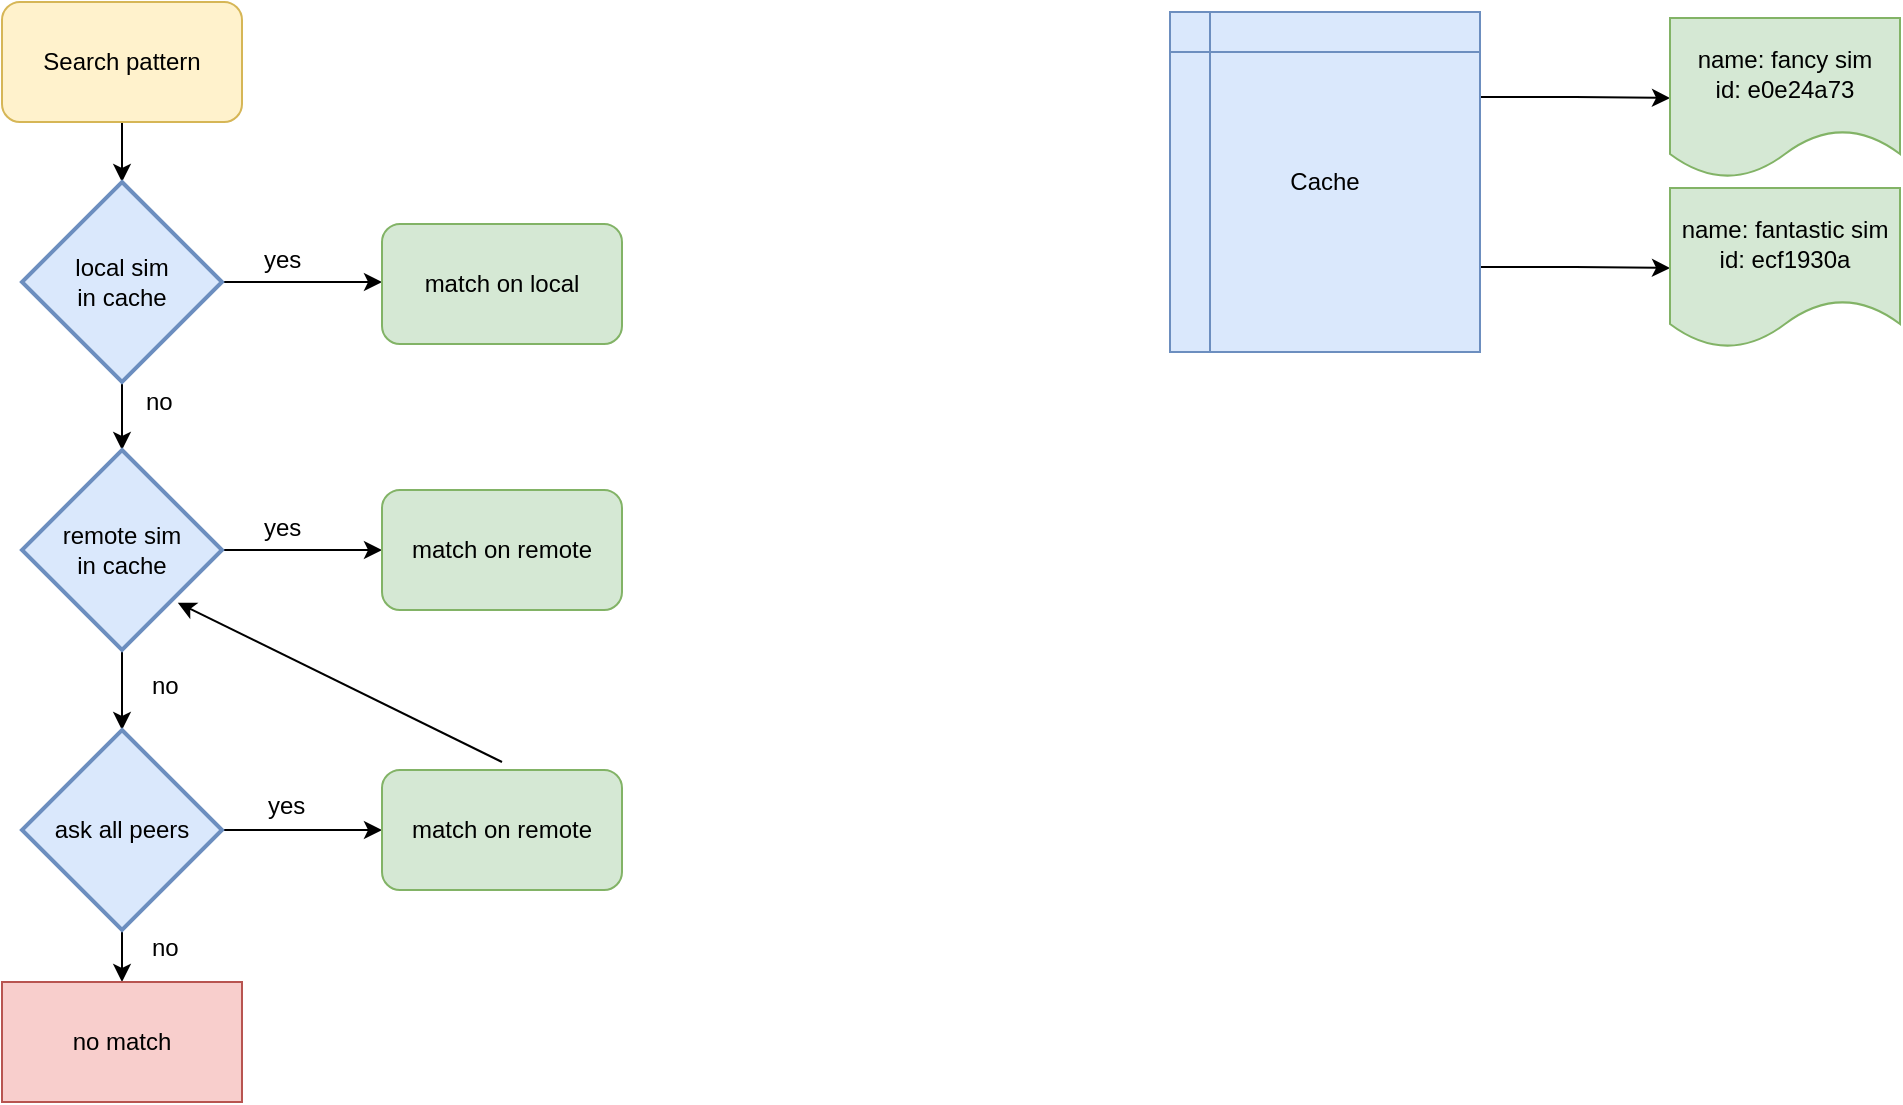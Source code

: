 <mxfile version="12.2.2" type="device" pages="1"><diagram id="uJu2OHX-cy71rh-wJOEz" name="Page-1"><mxGraphModel dx="541" dy="176" grid="1" gridSize="10" guides="1" tooltips="1" connect="1" arrows="1" fold="1" page="1" pageScale="1" pageWidth="3300" pageHeight="4681" math="0" shadow="0"><root><mxCell id="0"/><mxCell id="1" parent="0"/><mxCell id="dR5NuZHPeWyQjAIpcNtl-5" value="" style="edgeStyle=orthogonalEdgeStyle;rounded=0;orthogonalLoop=1;jettySize=auto;html=1;" edge="1" parent="1" source="dR5NuZHPeWyQjAIpcNtl-3" target="dR5NuZHPeWyQjAIpcNtl-4"><mxGeometry relative="1" as="geometry"/></mxCell><mxCell id="dR5NuZHPeWyQjAIpcNtl-3" value="Search pattern" style="rounded=1;whiteSpace=wrap;html=1;fillColor=#fff2cc;strokeColor=#d6b656;" vertex="1" parent="1"><mxGeometry x="370" y="150" width="120" height="60" as="geometry"/></mxCell><mxCell id="dR5NuZHPeWyQjAIpcNtl-9" value="" style="edgeStyle=orthogonalEdgeStyle;rounded=0;orthogonalLoop=1;jettySize=auto;html=1;" edge="1" parent="1" source="dR5NuZHPeWyQjAIpcNtl-4" target="dR5NuZHPeWyQjAIpcNtl-8"><mxGeometry relative="1" as="geometry"/></mxCell><mxCell id="dR5NuZHPeWyQjAIpcNtl-13" value="" style="edgeStyle=orthogonalEdgeStyle;rounded=0;orthogonalLoop=1;jettySize=auto;html=1;" edge="1" parent="1" source="dR5NuZHPeWyQjAIpcNtl-4"><mxGeometry relative="1" as="geometry"><mxPoint x="560" y="290" as="targetPoint"/></mxGeometry></mxCell><mxCell id="dR5NuZHPeWyQjAIpcNtl-4" value="local sim&lt;br&gt;in cache" style="strokeWidth=2;html=1;shape=mxgraph.flowchart.decision;whiteSpace=wrap;fillColor=#dae8fc;strokeColor=#6c8ebf;" vertex="1" parent="1"><mxGeometry x="380" y="240" width="100" height="100" as="geometry"/></mxCell><mxCell id="dR5NuZHPeWyQjAIpcNtl-7" value="match on local" style="rounded=1;whiteSpace=wrap;html=1;fillColor=#d5e8d4;strokeColor=#82b366;" vertex="1" parent="1"><mxGeometry x="560" y="261" width="120" height="60" as="geometry"/></mxCell><mxCell id="dR5NuZHPeWyQjAIpcNtl-11" value="" style="edgeStyle=orthogonalEdgeStyle;rounded=0;orthogonalLoop=1;jettySize=auto;html=1;" edge="1" parent="1" source="dR5NuZHPeWyQjAIpcNtl-8" target="dR5NuZHPeWyQjAIpcNtl-10"><mxGeometry relative="1" as="geometry"/></mxCell><mxCell id="dR5NuZHPeWyQjAIpcNtl-16" value="" style="edgeStyle=orthogonalEdgeStyle;rounded=0;orthogonalLoop=1;jettySize=auto;html=1;" edge="1" parent="1" source="dR5NuZHPeWyQjAIpcNtl-8" target="dR5NuZHPeWyQjAIpcNtl-15"><mxGeometry relative="1" as="geometry"/></mxCell><mxCell id="dR5NuZHPeWyQjAIpcNtl-8" value="remote sim&lt;br&gt;in cache" style="strokeWidth=2;html=1;shape=mxgraph.flowchart.decision;whiteSpace=wrap;fillColor=#dae8fc;strokeColor=#6c8ebf;" vertex="1" parent="1"><mxGeometry x="380" y="374" width="100" height="100" as="geometry"/></mxCell><mxCell id="dR5NuZHPeWyQjAIpcNtl-18" value="" style="edgeStyle=orthogonalEdgeStyle;rounded=0;orthogonalLoop=1;jettySize=auto;html=1;" edge="1" parent="1" source="dR5NuZHPeWyQjAIpcNtl-10" target="dR5NuZHPeWyQjAIpcNtl-17"><mxGeometry relative="1" as="geometry"/></mxCell><mxCell id="dR5NuZHPeWyQjAIpcNtl-30" value="" style="edgeStyle=orthogonalEdgeStyle;rounded=0;orthogonalLoop=1;jettySize=auto;html=1;" edge="1" parent="1" source="dR5NuZHPeWyQjAIpcNtl-10" target="dR5NuZHPeWyQjAIpcNtl-29"><mxGeometry relative="1" as="geometry"/></mxCell><mxCell id="dR5NuZHPeWyQjAIpcNtl-10" value="ask all peers" style="strokeWidth=2;html=1;shape=mxgraph.flowchart.decision;whiteSpace=wrap;fillColor=#dae8fc;strokeColor=#6c8ebf;" vertex="1" parent="1"><mxGeometry x="380" y="514" width="100" height="100" as="geometry"/></mxCell><mxCell id="dR5NuZHPeWyQjAIpcNtl-15" value="match on remote" style="rounded=1;whiteSpace=wrap;html=1;fillColor=#d5e8d4;strokeColor=#82b366;" vertex="1" parent="1"><mxGeometry x="560" y="394" width="120" height="60" as="geometry"/></mxCell><mxCell id="dR5NuZHPeWyQjAIpcNtl-17" value="match on remote" style="rounded=1;whiteSpace=wrap;html=1;fillColor=#d5e8d4;strokeColor=#82b366;" vertex="1" parent="1"><mxGeometry x="560" y="534" width="120" height="60" as="geometry"/></mxCell><mxCell id="dR5NuZHPeWyQjAIpcNtl-21" value="" style="endArrow=classic;html=1;entryX=0.779;entryY=0.764;entryDx=0;entryDy=0;entryPerimeter=0;" edge="1" parent="1" target="dR5NuZHPeWyQjAIpcNtl-8"><mxGeometry width="50" height="50" relative="1" as="geometry"><mxPoint x="620" y="530" as="sourcePoint"/><mxPoint x="670" y="504" as="targetPoint"/></mxGeometry></mxCell><mxCell id="dR5NuZHPeWyQjAIpcNtl-24" value="yes" style="text;html=1;resizable=0;points=[];autosize=1;align=left;verticalAlign=top;spacingTop=-4;" vertex="1" parent="1"><mxGeometry x="499" y="269" width="30" height="20" as="geometry"/></mxCell><mxCell id="dR5NuZHPeWyQjAIpcNtl-25" value="no" style="text;html=1;resizable=0;points=[];autosize=1;align=left;verticalAlign=top;spacingTop=-4;" vertex="1" parent="1"><mxGeometry x="440" y="340" width="30" height="20" as="geometry"/></mxCell><mxCell id="dR5NuZHPeWyQjAIpcNtl-26" value="yes" style="text;html=1;resizable=0;points=[];autosize=1;align=left;verticalAlign=top;spacingTop=-4;" vertex="1" parent="1"><mxGeometry x="499" y="403" width="30" height="20" as="geometry"/></mxCell><mxCell id="dR5NuZHPeWyQjAIpcNtl-27" value="no" style="text;html=1;resizable=0;points=[];autosize=1;align=left;verticalAlign=top;spacingTop=-4;" vertex="1" parent="1"><mxGeometry x="443" y="482" width="30" height="20" as="geometry"/></mxCell><mxCell id="dR5NuZHPeWyQjAIpcNtl-28" value="yes" style="text;html=1;resizable=0;points=[];autosize=1;align=left;verticalAlign=top;spacingTop=-4;" vertex="1" parent="1"><mxGeometry x="501" y="542" width="30" height="20" as="geometry"/></mxCell><mxCell id="dR5NuZHPeWyQjAIpcNtl-29" value="no match" style="rounded=0;whiteSpace=wrap;html=1;fillColor=#f8cecc;strokeColor=#b85450;" vertex="1" parent="1"><mxGeometry x="370" y="640" width="120" height="60" as="geometry"/></mxCell><mxCell id="dR5NuZHPeWyQjAIpcNtl-31" value="no" style="text;html=1;resizable=0;points=[];autosize=1;align=left;verticalAlign=top;spacingTop=-4;" vertex="1" parent="1"><mxGeometry x="443" y="613" width="30" height="20" as="geometry"/></mxCell><mxCell id="dR5NuZHPeWyQjAIpcNtl-38" style="edgeStyle=orthogonalEdgeStyle;rounded=0;orthogonalLoop=1;jettySize=auto;html=1;exitX=1;exitY=0.25;exitDx=0;exitDy=0;" edge="1" parent="1" source="dR5NuZHPeWyQjAIpcNtl-32" target="dR5NuZHPeWyQjAIpcNtl-35"><mxGeometry relative="1" as="geometry"/></mxCell><mxCell id="dR5NuZHPeWyQjAIpcNtl-39" style="edgeStyle=orthogonalEdgeStyle;rounded=0;orthogonalLoop=1;jettySize=auto;html=1;exitX=1;exitY=0.75;exitDx=0;exitDy=0;" edge="1" parent="1" source="dR5NuZHPeWyQjAIpcNtl-32" target="dR5NuZHPeWyQjAIpcNtl-37"><mxGeometry relative="1" as="geometry"/></mxCell><mxCell id="dR5NuZHPeWyQjAIpcNtl-32" value="Cache" style="shape=internalStorage;whiteSpace=wrap;html=1;backgroundOutline=1;fillColor=#dae8fc;strokeColor=#6c8ebf;" vertex="1" parent="1"><mxGeometry x="954" y="155" width="155" height="170" as="geometry"/></mxCell><mxCell id="dR5NuZHPeWyQjAIpcNtl-35" value="name: fancy sim&lt;br&gt;id:&amp;nbsp;e0e24a73" style="shape=document;whiteSpace=wrap;html=1;boundedLbl=1;fillColor=#d5e8d4;strokeColor=#82b366;" vertex="1" parent="1"><mxGeometry x="1204" y="158" width="115" height="80" as="geometry"/></mxCell><mxCell id="dR5NuZHPeWyQjAIpcNtl-37" value="name: fantastic sim&lt;br&gt;id:&amp;nbsp;ecf1930a" style="shape=document;whiteSpace=wrap;html=1;boundedLbl=1;fillColor=#d5e8d4;strokeColor=#82b366;" vertex="1" parent="1"><mxGeometry x="1204" y="243" width="115" height="80" as="geometry"/></mxCell></root></mxGraphModel></diagram></mxfile>